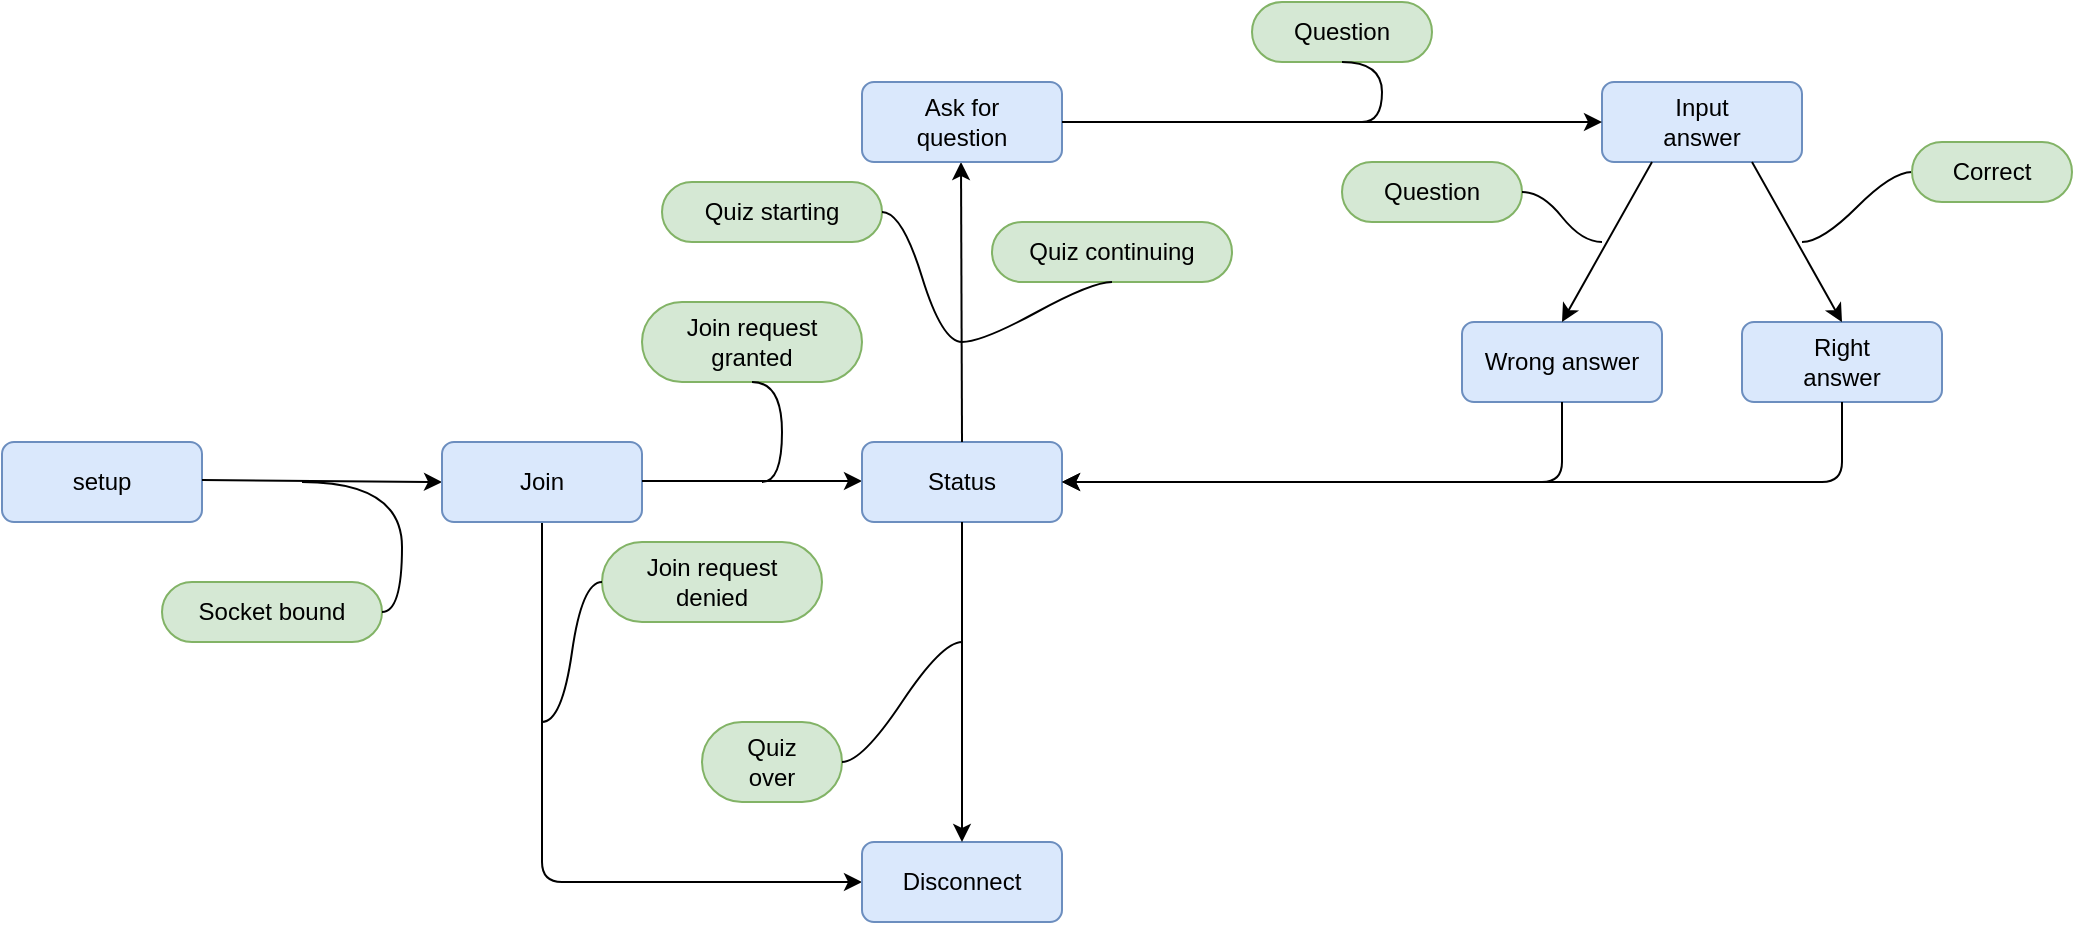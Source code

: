 <mxfile version="14.6.13" type="device"><diagram id="flYb9vqI79KopbeK7AB6" name="Page-1"><mxGraphModel dx="1102" dy="812" grid="1" gridSize="10" guides="1" tooltips="1" connect="1" arrows="1" fold="1" page="1" pageScale="1" pageWidth="1654" pageHeight="1169" math="0" shadow="0"><root><mxCell id="0"/><mxCell id="1" parent="0"/><mxCell id="LXR-maXCv5vhOkHlCvJo-2" value="setup" style="rounded=1;whiteSpace=wrap;html=1;fontSize=12;glass=0;strokeWidth=1;shadow=0;fillColor=#dae8fc;strokeColor=#6c8ebf;" parent="1" vertex="1"><mxGeometry x="10" y="500" width="100" height="40" as="geometry"/></mxCell><mxCell id="LXR-maXCv5vhOkHlCvJo-4" value="Socket bound" style="whiteSpace=wrap;html=1;rounded=1;arcSize=50;align=center;verticalAlign=middle;strokeWidth=1;autosize=1;spacing=4;treeFolding=1;treeMoving=1;newEdgeStyle={&quot;edgeStyle&quot;:&quot;entityRelationEdgeStyle&quot;,&quot;startArrow&quot;:&quot;none&quot;,&quot;endArrow&quot;:&quot;none&quot;,&quot;segment&quot;:10,&quot;curved&quot;:1};fillColor=#d5e8d4;strokeColor=#82b366;" parent="1" vertex="1"><mxGeometry x="90" y="570" width="110" height="30" as="geometry"/></mxCell><mxCell id="LXR-maXCv5vhOkHlCvJo-5" value="" style="edgeStyle=entityRelationEdgeStyle;startArrow=none;endArrow=none;segment=10;curved=1;" parent="1" target="LXR-maXCv5vhOkHlCvJo-4" edge="1"><mxGeometry relative="1" as="geometry"><mxPoint x="160" y="520" as="sourcePoint"/></mxGeometry></mxCell><mxCell id="jRZXsrRacf7Jt7VIflId-2" value="" style="endArrow=classic;html=1;entryX=0;entryY=0.5;entryDx=0;entryDy=0;exitX=0.5;exitY=1;exitDx=0;exitDy=0;" parent="1" source="jRZXsrRacf7Jt7VIflId-9" target="jRZXsrRacf7Jt7VIflId-6" edge="1"><mxGeometry width="50" height="50" relative="1" as="geometry"><mxPoint x="280" y="560" as="sourcePoint"/><mxPoint x="280" y="720" as="targetPoint"/><Array as="points"><mxPoint x="280" y="720"/></Array></mxGeometry></mxCell><mxCell id="jRZXsrRacf7Jt7VIflId-4" value="" style="endArrow=classic;html=1;exitX=1;exitY=0.5;exitDx=0;exitDy=0;entryX=0;entryY=0.5;entryDx=0;entryDy=0;" parent="1" target="jRZXsrRacf7Jt7VIflId-9" edge="1"><mxGeometry width="50" height="50" relative="1" as="geometry"><mxPoint x="110" y="519" as="sourcePoint"/><mxPoint x="220" y="519" as="targetPoint"/></mxGeometry></mxCell><mxCell id="jRZXsrRacf7Jt7VIflId-6" value="Disconnect" style="rounded=1;whiteSpace=wrap;html=1;fontSize=12;glass=0;strokeWidth=1;shadow=0;fillColor=#dae8fc;strokeColor=#6c8ebf;" parent="1" vertex="1"><mxGeometry x="440" y="700" width="100" height="40" as="geometry"/></mxCell><mxCell id="jRZXsrRacf7Jt7VIflId-7" value="Join request&lt;br&gt;denied" style="whiteSpace=wrap;html=1;rounded=1;arcSize=50;align=center;verticalAlign=middle;strokeWidth=1;autosize=1;spacing=4;treeFolding=1;treeMoving=1;newEdgeStyle={&quot;edgeStyle&quot;:&quot;entityRelationEdgeStyle&quot;,&quot;startArrow&quot;:&quot;none&quot;,&quot;endArrow&quot;:&quot;none&quot;,&quot;segment&quot;:10,&quot;curved&quot;:1};fillColor=#d5e8d4;strokeColor=#82b366;" parent="1" vertex="1"><mxGeometry x="310" y="550" width="110" height="40" as="geometry"/></mxCell><mxCell id="jRZXsrRacf7Jt7VIflId-8" value="" style="edgeStyle=entityRelationEdgeStyle;startArrow=none;endArrow=none;segment=10;curved=1;entryX=0;entryY=0.5;entryDx=0;entryDy=0;" parent="1" target="jRZXsrRacf7Jt7VIflId-7" edge="1"><mxGeometry relative="1" as="geometry"><mxPoint x="280" y="640" as="sourcePoint"/><mxPoint x="210.0" y="595.0" as="targetPoint"/></mxGeometry></mxCell><mxCell id="jRZXsrRacf7Jt7VIflId-9" value="Join" style="rounded=1;whiteSpace=wrap;html=1;fontSize=12;glass=0;strokeWidth=1;shadow=0;fillColor=#dae8fc;strokeColor=#6c8ebf;" parent="1" vertex="1"><mxGeometry x="230" y="500" width="100" height="40" as="geometry"/></mxCell><mxCell id="jRZXsrRacf7Jt7VIflId-10" value="Join request&lt;br&gt;granted" style="whiteSpace=wrap;html=1;rounded=1;arcSize=50;align=center;verticalAlign=middle;strokeWidth=1;autosize=1;spacing=4;treeFolding=1;treeMoving=1;newEdgeStyle={&quot;edgeStyle&quot;:&quot;entityRelationEdgeStyle&quot;,&quot;startArrow&quot;:&quot;none&quot;,&quot;endArrow&quot;:&quot;none&quot;,&quot;segment&quot;:10,&quot;curved&quot;:1};fillColor=#d5e8d4;strokeColor=#82b366;" parent="1" vertex="1"><mxGeometry x="330" y="430" width="110" height="40" as="geometry"/></mxCell><mxCell id="jRZXsrRacf7Jt7VIflId-11" value="" style="edgeStyle=entityRelationEdgeStyle;startArrow=none;endArrow=none;segment=10;curved=1;entryX=0.5;entryY=1;entryDx=0;entryDy=0;" parent="1" target="jRZXsrRacf7Jt7VIflId-10" edge="1"><mxGeometry relative="1" as="geometry"><mxPoint x="390" y="520" as="sourcePoint"/><mxPoint x="330" y="625" as="targetPoint"/></mxGeometry></mxCell><mxCell id="jRZXsrRacf7Jt7VIflId-13" value="" style="endArrow=classic;html=1;exitX=1;exitY=0.5;exitDx=0;exitDy=0;" parent="1" edge="1"><mxGeometry width="50" height="50" relative="1" as="geometry"><mxPoint x="330" y="519.5" as="sourcePoint"/><mxPoint x="440" y="519.5" as="targetPoint"/></mxGeometry></mxCell><mxCell id="jRZXsrRacf7Jt7VIflId-19" value="Status" style="rounded=1;whiteSpace=wrap;html=1;fontSize=12;glass=0;strokeWidth=1;shadow=0;fillColor=#dae8fc;strokeColor=#6c8ebf;" parent="1" vertex="1"><mxGeometry x="440" y="500" width="100" height="40" as="geometry"/></mxCell><mxCell id="jRZXsrRacf7Jt7VIflId-20" value="" style="endArrow=classic;html=1;exitX=0.5;exitY=1;exitDx=0;exitDy=0;entryX=0.5;entryY=0;entryDx=0;entryDy=0;" parent="1" source="jRZXsrRacf7Jt7VIflId-19" target="jRZXsrRacf7Jt7VIflId-6" edge="1"><mxGeometry width="50" height="50" relative="1" as="geometry"><mxPoint x="340" y="529.5" as="sourcePoint"/><mxPoint x="450" y="529.5" as="targetPoint"/></mxGeometry></mxCell><mxCell id="jRZXsrRacf7Jt7VIflId-21" value="Quiz&lt;br&gt;over" style="whiteSpace=wrap;html=1;rounded=1;arcSize=50;align=center;verticalAlign=middle;strokeWidth=1;autosize=1;spacing=4;treeFolding=1;treeMoving=1;newEdgeStyle={&quot;edgeStyle&quot;:&quot;entityRelationEdgeStyle&quot;,&quot;startArrow&quot;:&quot;none&quot;,&quot;endArrow&quot;:&quot;none&quot;,&quot;segment&quot;:10,&quot;curved&quot;:1};fillColor=#d5e8d4;strokeColor=#82b366;" parent="1" vertex="1"><mxGeometry x="360" y="640" width="70" height="40" as="geometry"/></mxCell><mxCell id="jRZXsrRacf7Jt7VIflId-22" value="" style="edgeStyle=entityRelationEdgeStyle;startArrow=none;endArrow=none;segment=10;curved=1;exitX=1;exitY=0.5;exitDx=0;exitDy=0;" parent="1" source="jRZXsrRacf7Jt7VIflId-21" edge="1"><mxGeometry relative="1" as="geometry"><mxPoint x="290" y="650" as="sourcePoint"/><mxPoint x="490" y="600" as="targetPoint"/></mxGeometry></mxCell><mxCell id="jRZXsrRacf7Jt7VIflId-23" value="" style="endArrow=classic;html=1;exitX=0.5;exitY=0;exitDx=0;exitDy=0;" parent="1" source="jRZXsrRacf7Jt7VIflId-19" edge="1"><mxGeometry width="50" height="50" relative="1" as="geometry"><mxPoint x="489.5" y="460" as="sourcePoint"/><mxPoint x="489.5" y="360" as="targetPoint"/></mxGeometry></mxCell><mxCell id="jRZXsrRacf7Jt7VIflId-24" value="Ask for&lt;br&gt;question" style="rounded=1;whiteSpace=wrap;html=1;fontSize=12;glass=0;strokeWidth=1;shadow=0;fillColor=#dae8fc;strokeColor=#6c8ebf;" parent="1" vertex="1"><mxGeometry x="440" y="320" width="100" height="40" as="geometry"/></mxCell><mxCell id="jRZXsrRacf7Jt7VIflId-25" value="Quiz starting" style="whiteSpace=wrap;html=1;rounded=1;arcSize=50;align=center;verticalAlign=middle;strokeWidth=1;autosize=1;spacing=4;treeFolding=1;treeMoving=1;newEdgeStyle={&quot;edgeStyle&quot;:&quot;entityRelationEdgeStyle&quot;,&quot;startArrow&quot;:&quot;none&quot;,&quot;endArrow&quot;:&quot;none&quot;,&quot;segment&quot;:10,&quot;curved&quot;:1};fillColor=#d5e8d4;strokeColor=#82b366;" parent="1" vertex="1"><mxGeometry x="340" y="370" width="110" height="30" as="geometry"/></mxCell><mxCell id="jRZXsrRacf7Jt7VIflId-26" value="" style="edgeStyle=entityRelationEdgeStyle;startArrow=none;endArrow=none;segment=10;curved=1;exitX=1;exitY=0.5;exitDx=0;exitDy=0;" parent="1" source="jRZXsrRacf7Jt7VIflId-25" edge="1"><mxGeometry relative="1" as="geometry"><mxPoint x="490" y="450" as="sourcePoint"/><mxPoint x="490" y="450" as="targetPoint"/></mxGeometry></mxCell><mxCell id="jRZXsrRacf7Jt7VIflId-27" value="Quiz continuing" style="whiteSpace=wrap;html=1;rounded=1;arcSize=50;align=center;verticalAlign=middle;strokeWidth=1;autosize=1;spacing=4;treeFolding=1;treeMoving=1;newEdgeStyle={&quot;edgeStyle&quot;:&quot;entityRelationEdgeStyle&quot;,&quot;startArrow&quot;:&quot;none&quot;,&quot;endArrow&quot;:&quot;none&quot;,&quot;segment&quot;:10,&quot;curved&quot;:1};fillColor=#d5e8d4;strokeColor=#82b366;" parent="1" vertex="1"><mxGeometry x="505" y="390" width="120" height="30" as="geometry"/></mxCell><mxCell id="jRZXsrRacf7Jt7VIflId-28" value="" style="edgeStyle=entityRelationEdgeStyle;startArrow=none;endArrow=none;segment=10;curved=1;entryX=0.5;entryY=1;entryDx=0;entryDy=0;" parent="1" target="jRZXsrRacf7Jt7VIflId-27" edge="1"><mxGeometry relative="1" as="geometry"><mxPoint x="490" y="450" as="sourcePoint"/><mxPoint x="575" y="480" as="targetPoint"/></mxGeometry></mxCell><mxCell id="jRZXsrRacf7Jt7VIflId-29" value="Input&lt;br&gt;answer" style="rounded=1;whiteSpace=wrap;html=1;fontSize=12;glass=0;strokeWidth=1;shadow=0;fillColor=#dae8fc;strokeColor=#6c8ebf;" parent="1" vertex="1"><mxGeometry x="810" y="320" width="100" height="40" as="geometry"/></mxCell><mxCell id="jRZXsrRacf7Jt7VIflId-30" value="" style="endArrow=classic;html=1;exitX=1;exitY=0.5;exitDx=0;exitDy=0;entryX=0;entryY=0.5;entryDx=0;entryDy=0;" parent="1" source="jRZXsrRacf7Jt7VIflId-24" target="jRZXsrRacf7Jt7VIflId-29" edge="1"><mxGeometry width="50" height="50" relative="1" as="geometry"><mxPoint x="500" y="510" as="sourcePoint"/><mxPoint x="499.5" y="370" as="targetPoint"/></mxGeometry></mxCell><mxCell id="jRZXsrRacf7Jt7VIflId-31" value="Question" style="whiteSpace=wrap;html=1;rounded=1;arcSize=50;align=center;verticalAlign=middle;strokeWidth=1;autosize=1;spacing=4;treeFolding=1;treeMoving=1;newEdgeStyle={&quot;edgeStyle&quot;:&quot;entityRelationEdgeStyle&quot;,&quot;startArrow&quot;:&quot;none&quot;,&quot;endArrow&quot;:&quot;none&quot;,&quot;segment&quot;:10,&quot;curved&quot;:1};fillColor=#d5e8d4;strokeColor=#82b366;" parent="1" vertex="1"><mxGeometry x="635" y="280" width="90" height="30" as="geometry"/></mxCell><mxCell id="jRZXsrRacf7Jt7VIflId-32" value="" style="edgeStyle=entityRelationEdgeStyle;startArrow=none;endArrow=none;segment=10;curved=1;entryX=0.5;entryY=1;entryDx=0;entryDy=0;" parent="1" target="jRZXsrRacf7Jt7VIflId-31" edge="1"><mxGeometry relative="1" as="geometry"><mxPoint x="690" y="340" as="sourcePoint"/><mxPoint x="575" y="430" as="targetPoint"/></mxGeometry></mxCell><mxCell id="jRZXsrRacf7Jt7VIflId-33" value="Right&lt;br&gt;answer" style="rounded=1;whiteSpace=wrap;html=1;fontSize=12;glass=0;strokeWidth=1;shadow=0;fillColor=#dae8fc;strokeColor=#6c8ebf;" parent="1" vertex="1"><mxGeometry x="880" y="440" width="100" height="40" as="geometry"/></mxCell><mxCell id="jRZXsrRacf7Jt7VIflId-34" value="Wrong answer" style="rounded=1;whiteSpace=wrap;html=1;fontSize=12;glass=0;strokeWidth=1;shadow=0;fillColor=#dae8fc;strokeColor=#6c8ebf;" parent="1" vertex="1"><mxGeometry x="740" y="440" width="100" height="40" as="geometry"/></mxCell><mxCell id="jRZXsrRacf7Jt7VIflId-35" value="" style="edgeStyle=entityRelationEdgeStyle;startArrow=none;endArrow=none;segment=10;curved=1;entryX=0;entryY=0.5;entryDx=0;entryDy=0;" parent="1" target="jRZXsrRacf7Jt7VIflId-41" edge="1"><mxGeometry relative="1" as="geometry"><mxPoint x="910" y="400" as="sourcePoint"/><mxPoint x="690" y="320" as="targetPoint"/></mxGeometry></mxCell><mxCell id="jRZXsrRacf7Jt7VIflId-38" value="" style="endArrow=classic;html=1;exitX=0.75;exitY=1;exitDx=0;exitDy=0;entryX=0.5;entryY=0;entryDx=0;entryDy=0;" parent="1" source="jRZXsrRacf7Jt7VIflId-29" target="jRZXsrRacf7Jt7VIflId-33" edge="1"><mxGeometry width="50" height="50" relative="1" as="geometry"><mxPoint x="550" y="350" as="sourcePoint"/><mxPoint x="820" y="350" as="targetPoint"/></mxGeometry></mxCell><mxCell id="jRZXsrRacf7Jt7VIflId-39" value="" style="endArrow=classic;html=1;exitX=0.25;exitY=1;exitDx=0;exitDy=0;entryX=0.5;entryY=0;entryDx=0;entryDy=0;" parent="1" source="jRZXsrRacf7Jt7VIflId-29" target="jRZXsrRacf7Jt7VIflId-34" edge="1"><mxGeometry width="50" height="50" relative="1" as="geometry"><mxPoint x="560" y="360" as="sourcePoint"/><mxPoint x="830" y="360" as="targetPoint"/></mxGeometry></mxCell><mxCell id="jRZXsrRacf7Jt7VIflId-40" value="Question" style="whiteSpace=wrap;html=1;rounded=1;arcSize=50;align=center;verticalAlign=middle;strokeWidth=1;autosize=1;spacing=4;treeFolding=1;treeMoving=1;newEdgeStyle={&quot;edgeStyle&quot;:&quot;entityRelationEdgeStyle&quot;,&quot;startArrow&quot;:&quot;none&quot;,&quot;endArrow&quot;:&quot;none&quot;,&quot;segment&quot;:10,&quot;curved&quot;:1};fillColor=#d5e8d4;strokeColor=#82b366;" parent="1" vertex="1"><mxGeometry x="680" y="360" width="90" height="30" as="geometry"/></mxCell><mxCell id="jRZXsrRacf7Jt7VIflId-41" value="Correct" style="whiteSpace=wrap;html=1;rounded=1;arcSize=50;align=center;verticalAlign=middle;strokeWidth=1;autosize=1;spacing=4;treeFolding=1;treeMoving=1;newEdgeStyle={&quot;edgeStyle&quot;:&quot;entityRelationEdgeStyle&quot;,&quot;startArrow&quot;:&quot;none&quot;,&quot;endArrow&quot;:&quot;none&quot;,&quot;segment&quot;:10,&quot;curved&quot;:1};fillColor=#d5e8d4;strokeColor=#82b366;" parent="1" vertex="1"><mxGeometry x="965" y="350" width="80" height="30" as="geometry"/></mxCell><mxCell id="jRZXsrRacf7Jt7VIflId-45" value="" style="edgeStyle=entityRelationEdgeStyle;startArrow=none;endArrow=none;segment=10;curved=1;exitX=1;exitY=0.5;exitDx=0;exitDy=0;" parent="1" source="jRZXsrRacf7Jt7VIflId-40" edge="1"><mxGeometry relative="1" as="geometry"><mxPoint x="760" y="410" as="sourcePoint"/><mxPoint x="810" y="400" as="targetPoint"/></mxGeometry></mxCell><mxCell id="jRZXsrRacf7Jt7VIflId-46" value="" style="endArrow=classic;html=1;entryX=1;entryY=0.5;entryDx=0;entryDy=0;exitX=0.5;exitY=1;exitDx=0;exitDy=0;" parent="1" source="jRZXsrRacf7Jt7VIflId-33" target="jRZXsrRacf7Jt7VIflId-19" edge="1"><mxGeometry width="50" height="50" relative="1" as="geometry"><mxPoint x="930" y="520" as="sourcePoint"/><mxPoint x="450" y="529.5" as="targetPoint"/><Array as="points"><mxPoint x="930" y="520"/></Array></mxGeometry></mxCell><mxCell id="jRZXsrRacf7Jt7VIflId-47" value="" style="endArrow=classic;html=1;exitX=0.5;exitY=1;exitDx=0;exitDy=0;" parent="1" source="jRZXsrRacf7Jt7VIflId-34" edge="1"><mxGeometry width="50" height="50" relative="1" as="geometry"><mxPoint x="845" y="370" as="sourcePoint"/><mxPoint x="540" y="520" as="targetPoint"/><Array as="points"><mxPoint x="790" y="520"/></Array></mxGeometry></mxCell></root></mxGraphModel></diagram></mxfile>